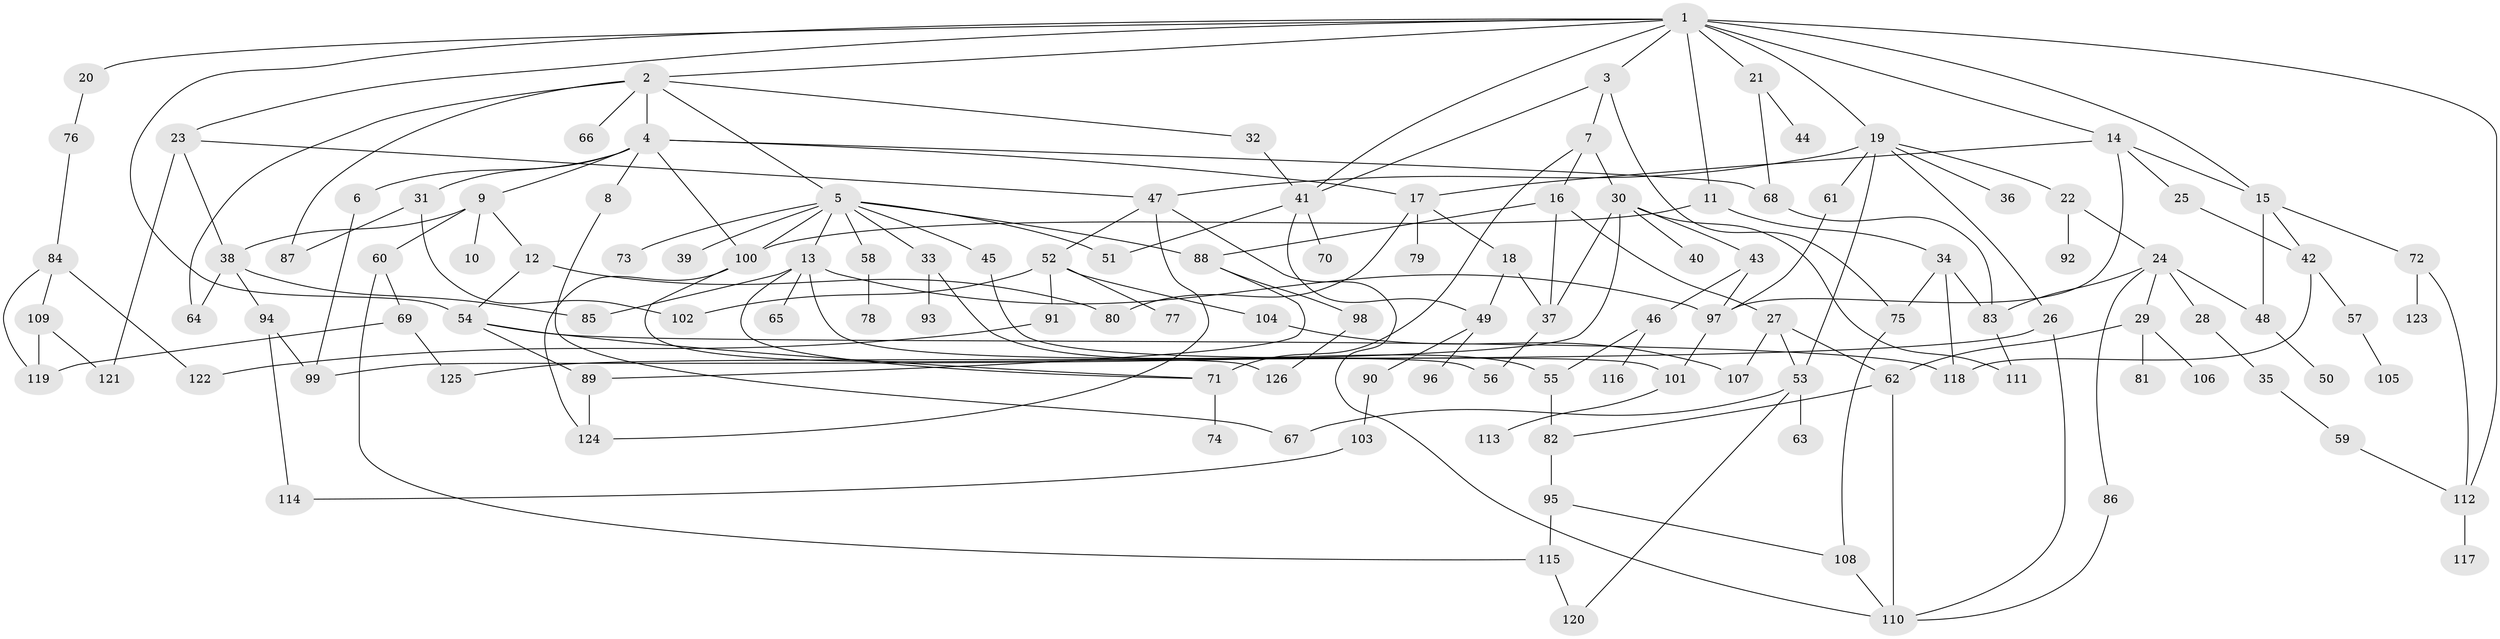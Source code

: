 // coarse degree distribution, {5: 0.09333333333333334, 2: 0.32, 4: 0.02666666666666667, 7: 0.013333333333333334, 1: 0.28, 9: 0.05333333333333334, 3: 0.14666666666666667, 11: 0.02666666666666667, 8: 0.013333333333333334, 12: 0.013333333333333334, 6: 0.013333333333333334}
// Generated by graph-tools (version 1.1) at 2025/44/03/04/25 21:44:48]
// undirected, 126 vertices, 187 edges
graph export_dot {
graph [start="1"]
  node [color=gray90,style=filled];
  1;
  2;
  3;
  4;
  5;
  6;
  7;
  8;
  9;
  10;
  11;
  12;
  13;
  14;
  15;
  16;
  17;
  18;
  19;
  20;
  21;
  22;
  23;
  24;
  25;
  26;
  27;
  28;
  29;
  30;
  31;
  32;
  33;
  34;
  35;
  36;
  37;
  38;
  39;
  40;
  41;
  42;
  43;
  44;
  45;
  46;
  47;
  48;
  49;
  50;
  51;
  52;
  53;
  54;
  55;
  56;
  57;
  58;
  59;
  60;
  61;
  62;
  63;
  64;
  65;
  66;
  67;
  68;
  69;
  70;
  71;
  72;
  73;
  74;
  75;
  76;
  77;
  78;
  79;
  80;
  81;
  82;
  83;
  84;
  85;
  86;
  87;
  88;
  89;
  90;
  91;
  92;
  93;
  94;
  95;
  96;
  97;
  98;
  99;
  100;
  101;
  102;
  103;
  104;
  105;
  106;
  107;
  108;
  109;
  110;
  111;
  112;
  113;
  114;
  115;
  116;
  117;
  118;
  119;
  120;
  121;
  122;
  123;
  124;
  125;
  126;
  1 -- 2;
  1 -- 3;
  1 -- 11;
  1 -- 14;
  1 -- 15;
  1 -- 19;
  1 -- 20;
  1 -- 21;
  1 -- 23;
  1 -- 54;
  1 -- 41;
  1 -- 112;
  2 -- 4;
  2 -- 5;
  2 -- 32;
  2 -- 66;
  2 -- 87;
  2 -- 64;
  3 -- 7;
  3 -- 41;
  3 -- 75;
  4 -- 6;
  4 -- 8;
  4 -- 9;
  4 -- 31;
  4 -- 68;
  4 -- 100;
  4 -- 17;
  5 -- 13;
  5 -- 33;
  5 -- 39;
  5 -- 45;
  5 -- 58;
  5 -- 73;
  5 -- 88;
  5 -- 51;
  5 -- 100;
  6 -- 99;
  7 -- 16;
  7 -- 30;
  7 -- 71;
  8 -- 67;
  9 -- 10;
  9 -- 12;
  9 -- 60;
  9 -- 38;
  11 -- 34;
  11 -- 100;
  12 -- 80;
  12 -- 54;
  13 -- 56;
  13 -- 65;
  13 -- 97;
  13 -- 71;
  13 -- 85;
  14 -- 17;
  14 -- 25;
  14 -- 97;
  14 -- 15;
  15 -- 48;
  15 -- 72;
  15 -- 42;
  16 -- 27;
  16 -- 88;
  16 -- 37;
  17 -- 18;
  17 -- 79;
  17 -- 80;
  18 -- 49;
  18 -- 37;
  19 -- 22;
  19 -- 26;
  19 -- 36;
  19 -- 47;
  19 -- 61;
  19 -- 53;
  20 -- 76;
  21 -- 44;
  21 -- 68;
  22 -- 24;
  22 -- 92;
  23 -- 38;
  23 -- 121;
  23 -- 47;
  24 -- 28;
  24 -- 29;
  24 -- 86;
  24 -- 83;
  24 -- 48;
  25 -- 42;
  26 -- 110;
  26 -- 125;
  27 -- 53;
  27 -- 62;
  27 -- 107;
  28 -- 35;
  29 -- 62;
  29 -- 81;
  29 -- 106;
  30 -- 37;
  30 -- 40;
  30 -- 43;
  30 -- 99;
  30 -- 111;
  31 -- 87;
  31 -- 102;
  32 -- 41;
  33 -- 55;
  33 -- 93;
  34 -- 75;
  34 -- 118;
  34 -- 83;
  35 -- 59;
  37 -- 56;
  38 -- 64;
  38 -- 85;
  38 -- 94;
  41 -- 49;
  41 -- 51;
  41 -- 70;
  42 -- 57;
  42 -- 118;
  43 -- 46;
  43 -- 97;
  45 -- 101;
  46 -- 116;
  46 -- 55;
  47 -- 52;
  47 -- 110;
  47 -- 124;
  48 -- 50;
  49 -- 90;
  49 -- 96;
  52 -- 77;
  52 -- 91;
  52 -- 102;
  52 -- 104;
  53 -- 63;
  53 -- 67;
  53 -- 120;
  54 -- 89;
  54 -- 118;
  54 -- 71;
  55 -- 82;
  57 -- 105;
  58 -- 78;
  59 -- 112;
  60 -- 69;
  60 -- 115;
  61 -- 97;
  62 -- 82;
  62 -- 110;
  68 -- 83;
  69 -- 125;
  69 -- 119;
  71 -- 74;
  72 -- 112;
  72 -- 123;
  75 -- 108;
  76 -- 84;
  82 -- 95;
  83 -- 111;
  84 -- 109;
  84 -- 122;
  84 -- 119;
  86 -- 110;
  88 -- 98;
  88 -- 89;
  89 -- 124;
  90 -- 103;
  91 -- 122;
  94 -- 99;
  94 -- 114;
  95 -- 115;
  95 -- 108;
  97 -- 101;
  98 -- 126;
  100 -- 124;
  100 -- 126;
  101 -- 113;
  103 -- 114;
  104 -- 107;
  108 -- 110;
  109 -- 119;
  109 -- 121;
  112 -- 117;
  115 -- 120;
}
